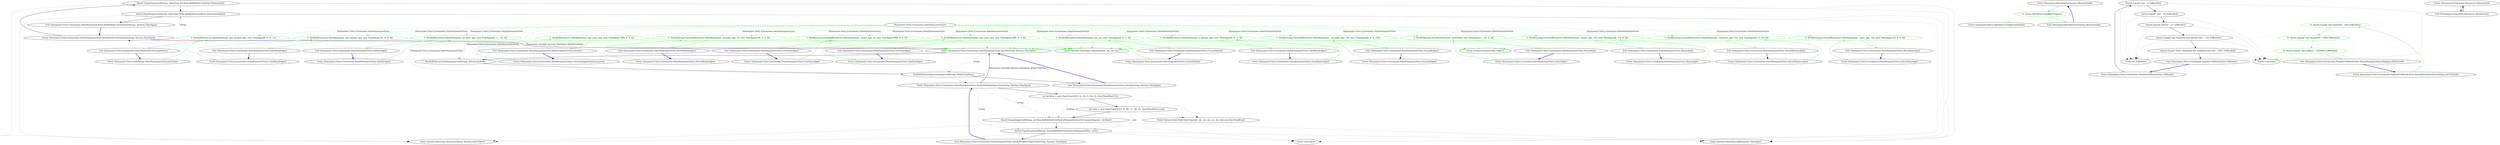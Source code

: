 digraph  {
m0_5 [cluster="System.DateTime.Humanize(bool, System.DateTime?)", file="DateHumanizeTests.cs", label="Entry System.DateTime.Humanize(bool, System.DateTime?)", span="17-17"];
m0_25 [cluster="Humanizer.Tests.Extensions.DateHumanizeTests.SecondsAgo()", file="DateHumanizeTests.cs", label="Entry Humanizer.Tests.Extensions.DateHumanizeTests.SecondsAgo()", span="42-42"];
m0_26 [cluster="Humanizer.Tests.Extensions.DateHumanizeTests.SecondsAgo()", color=green, community=0, file="DateHumanizeTests.cs", label="1: Verify(string.Format(Resources.DateHumanize__seconds_ago, 10), new TimeSpan(0, 0, 0, -10))", span="44-44"];
m0_27 [cluster="Humanizer.Tests.Extensions.DateHumanizeTests.SecondsAgo()", file="DateHumanizeTests.cs", label="Exit Humanizer.Tests.Extensions.DateHumanizeTests.SecondsAgo()", span="42-42"];
m0_41 [cluster="Humanizer.Tests.Extensions.DateHumanizeTests.Yesterday()", file="DateHumanizeTests.cs", label="Entry Humanizer.Tests.Extensions.DateHumanizeTests.Yesterday()", span="72-72"];
m0_42 [cluster="Humanizer.Tests.Extensions.DateHumanizeTests.Yesterday()", color=green, community=0, file="DateHumanizeTests.cs", label="1: Verify(Resources.DateHumanize_yesterday, new TimeSpan(-1, -10, 0, 0))", span="74-74"];
m0_43 [cluster="Humanizer.Tests.Extensions.DateHumanizeTests.Yesterday()", file="DateHumanizeTests.cs", label="Exit Humanizer.Tests.Extensions.DateHumanizeTests.Yesterday()", span="72-72"];
m0_6 [cluster="Unk.Equal", file="DateHumanizeTests.cs", label="Entry Unk.Equal", span=""];
m0_38 [cluster="Humanizer.Tests.Extensions.DateHumanizeTests.HoursAgo()", file="DateHumanizeTests.cs", label="Entry Humanizer.Tests.Extensions.DateHumanizeTests.HoursAgo()", span="66-66"];
m0_39 [cluster="Humanizer.Tests.Extensions.DateHumanizeTests.HoursAgo()", color=green, community=0, file="DateHumanizeTests.cs", label="1: Verify(string.Format(Resources.DateHumanize__hours_ago, 10), new TimeSpan(0, -10, 0, 0))", span="68-68"];
m0_40 [cluster="Humanizer.Tests.Extensions.DateHumanizeTests.HoursAgo()", file="DateHumanizeTests.cs", label="Exit Humanizer.Tests.Extensions.DateHumanizeTests.HoursAgo()", span="66-66"];
m0_21 [cluster="System.TimeSpan.TimeSpan(int, int, int, int)", file="DateHumanizeTests.cs", label="Entry System.TimeSpan.TimeSpan(int, int, int, int)", span="0-0"];
m0_28 [cluster="string.Format(string, object)", file="DateHumanizeTests.cs", label="Entry string.Format(string, object)", span="0-0"];
m0_22 [cluster="Humanizer.Tests.Extensions.DateHumanizeTests.JustNow()", file="DateHumanizeTests.cs", label="Entry Humanizer.Tests.Extensions.DateHumanizeTests.JustNow()", span="36-36"];
m0_23 [cluster="Humanizer.Tests.Extensions.DateHumanizeTests.JustNow()", color=green, community=0, file="DateHumanizeTests.cs", label="1: Verify(Resources.DateHumanize_one_second_ago, new TimeSpan(0, 0, 0, -1))", span="38-38"];
m0_24 [cluster="Humanizer.Tests.Extensions.DateHumanizeTests.JustNow()", file="DateHumanizeTests.cs", label="Exit Humanizer.Tests.Extensions.DateHumanizeTests.JustNow()", span="36-36"];
m0_0 [cluster="Humanizer.Tests.Extensions.DateHumanizeTests.VerifyWithCurrentDate(string, System.TimeSpan)", file="DateHumanizeTests.cs", label="Entry Humanizer.Tests.Extensions.DateHumanizeTests.VerifyWithCurrentDate(string, System.TimeSpan)", span="8-8"];
m0_1 [cluster="Humanizer.Tests.Extensions.DateHumanizeTests.VerifyWithCurrentDate(string, System.TimeSpan)", file="DateHumanizeTests.cs", label="Assert.Equal(expectedString, DateTime.UtcNow.Add(deltaFromNow).Humanize())", span="10-10"];
m0_2 [cluster="Humanizer.Tests.Extensions.DateHumanizeTests.VerifyWithCurrentDate(string, System.TimeSpan)", file="DateHumanizeTests.cs", label="Assert.Equal(expectedString, DateTime.Now.Add(deltaFromNow).Humanize(false))", span="11-11"];
m0_3 [cluster="Humanizer.Tests.Extensions.DateHumanizeTests.VerifyWithCurrentDate(string, System.TimeSpan)", file="DateHumanizeTests.cs", label="Exit Humanizer.Tests.Extensions.DateHumanizeTests.VerifyWithCurrentDate(string, System.TimeSpan)", span="8-8"];
m0_47 [cluster="Humanizer.Tests.Extensions.DateHumanizeTests.OneMonthAgo()", file="DateHumanizeTests.cs", label="Entry Humanizer.Tests.Extensions.DateHumanizeTests.OneMonthAgo()", span="84-84"];
m0_48 [cluster="Humanizer.Tests.Extensions.DateHumanizeTests.OneMonthAgo()", color=green, community=0, file="DateHumanizeTests.cs", label="1: Verify(Resources.DateHumanize_one_month_ago, new TimeSpan(-30, 0, 0, 0))", span="86-86"];
m0_49 [cluster="Humanizer.Tests.Extensions.DateHumanizeTests.OneMonthAgo()", file="DateHumanizeTests.cs", label="Exit Humanizer.Tests.Extensions.DateHumanizeTests.OneMonthAgo()", span="84-84"];
m0_7 [cluster="Humanizer.Tests.Extensions.DateHumanizeTests.VerifyWithDateInjection(string, System.TimeSpan)", file="DateHumanizeTests.cs", label="Entry Humanizer.Tests.Extensions.DateHumanizeTests.VerifyWithDateInjection(string, System.TimeSpan)", span="14-14"];
m0_8 [cluster="Humanizer.Tests.Extensions.DateHumanizeTests.VerifyWithDateInjection(string, System.TimeSpan)", file="DateHumanizeTests.cs", label="var utcNow = new DateTime(2013, 6, 20, 9, 58, 22, DateTimeKind.Utc)", span="16-16"];
m0_10 [cluster="Humanizer.Tests.Extensions.DateHumanizeTests.VerifyWithDateInjection(string, System.TimeSpan)", file="DateHumanizeTests.cs", label="Assert.Equal(expectedString, utcNow.Add(deltaFromNow).Humanize(dateToCompareAgainst: utcNow))", span="19-19"];
m0_11 [cluster="Humanizer.Tests.Extensions.DateHumanizeTests.VerifyWithDateInjection(string, System.TimeSpan)", file="DateHumanizeTests.cs", label="Assert.Equal(expectedString, now.Add(deltaFromNow).Humanize(false, now))", span="20-20"];
m0_9 [cluster="Humanizer.Tests.Extensions.DateHumanizeTests.VerifyWithDateInjection(string, System.TimeSpan)", file="DateHumanizeTests.cs", label="var now = new DateTime(2013, 6, 20, 11, 58, 22, DateTimeKind.Local)", span="17-17"];
m0_12 [cluster="Humanizer.Tests.Extensions.DateHumanizeTests.VerifyWithDateInjection(string, System.TimeSpan)", file="DateHumanizeTests.cs", label="Exit Humanizer.Tests.Extensions.DateHumanizeTests.VerifyWithDateInjection(string, System.TimeSpan)", span="14-14"];
m0_13 [cluster="System.DateTime.DateTime(int, int, int, int, int, int, System.DateTimeKind)", file="DateHumanizeTests.cs", label="Entry System.DateTime.DateTime(int, int, int, int, int, int, System.DateTimeKind)", span="0-0"];
m0_32 [cluster="Humanizer.Tests.Extensions.DateHumanizeTests.AFewMinutesAgo()", file="DateHumanizeTests.cs", label="Entry Humanizer.Tests.Extensions.DateHumanizeTests.AFewMinutesAgo()", span="54-54"];
m0_33 [cluster="Humanizer.Tests.Extensions.DateHumanizeTests.AFewMinutesAgo()", color=green, community=0, file="DateHumanizeTests.cs", label="1: Verify(string.Format(Resources.DateHumanize__minutes_ago, 10), new TimeSpan(0, 0, -10, 0))", span="56-56"];
m0_34 [cluster="Humanizer.Tests.Extensions.DateHumanizeTests.AFewMinutesAgo()", file="DateHumanizeTests.cs", label="Exit Humanizer.Tests.Extensions.DateHumanizeTests.AFewMinutesAgo()", span="54-54"];
m0_44 [cluster="Humanizer.Tests.Extensions.DateHumanizeTests.AFewDaysAgo()", file="DateHumanizeTests.cs", label="Entry Humanizer.Tests.Extensions.DateHumanizeTests.AFewDaysAgo()", span="78-78"];
m0_45 [cluster="Humanizer.Tests.Extensions.DateHumanizeTests.AFewDaysAgo()", color=green, community=0, file="DateHumanizeTests.cs", label="1: Verify(string.Format(Resources.DateHumanize__days_ago, 10), new TimeSpan(-10, 0, 0, 0))", span="80-80"];
m0_46 [cluster="Humanizer.Tests.Extensions.DateHumanizeTests.AFewDaysAgo()", file="DateHumanizeTests.cs", label="Exit Humanizer.Tests.Extensions.DateHumanizeTests.AFewDaysAgo()", span="78-78"];
m0_50 [cluster="Humanizer.Tests.Extensions.DateHumanizeTests.AFewMonthsAgo()", file="DateHumanizeTests.cs", label="Entry Humanizer.Tests.Extensions.DateHumanizeTests.AFewMonthsAgo()", span="90-90"];
m0_51 [cluster="Humanizer.Tests.Extensions.DateHumanizeTests.AFewMonthsAgo()", color=green, community=0, file="DateHumanizeTests.cs", label="1: Verify(string.Format(Resources.DateHumanize__months_ago, 2), new TimeSpan(-60, 0, 0, 0))", span="92-92"];
m0_52 [cluster="Humanizer.Tests.Extensions.DateHumanizeTests.AFewMonthsAgo()", file="DateHumanizeTests.cs", label="Exit Humanizer.Tests.Extensions.DateHumanizeTests.AFewMonthsAgo()", span="90-90"];
m0_4 [cluster="System.DateTime.Add(System.TimeSpan)", file="DateHumanizeTests.cs", label="Entry System.DateTime.Add(System.TimeSpan)", span="0-0"];
m0_35 [cluster="Humanizer.Tests.Extensions.DateHumanizeTests.AnHourAgo()", file="DateHumanizeTests.cs", label="Entry Humanizer.Tests.Extensions.DateHumanizeTests.AnHourAgo()", span="60-60"];
m0_36 [cluster="Humanizer.Tests.Extensions.DateHumanizeTests.AnHourAgo()", color=green, community=0, file="DateHumanizeTests.cs", label="1: Verify(Resources.DateHumanize_an_hour_ago, new TimeSpan(0, -1, -10, 0))", span="62-62"];
m0_37 [cluster="Humanizer.Tests.Extensions.DateHumanizeTests.AnHourAgo()", file="DateHumanizeTests.cs", label="Exit Humanizer.Tests.Extensions.DateHumanizeTests.AnHourAgo()", span="60-60"];
m0_59 [cluster="Humanizer.Tests.Extensions.DateHumanizeTests.FewYearsAgo()", file="DateHumanizeTests.cs", label="Entry Humanizer.Tests.Extensions.DateHumanizeTests.FewYearsAgo()", span="108-108"];
m0_60 [cluster="Humanizer.Tests.Extensions.DateHumanizeTests.FewYearsAgo()", color=green, community=0, file="DateHumanizeTests.cs", label="1: Verify(string.Format(Resources.DateHumanize__years_ago, 2), new TimeSpan(-900, 0, 0, 0))", span="110-110"];
m0_61 [cluster="Humanizer.Tests.Extensions.DateHumanizeTests.FewYearsAgo()", file="DateHumanizeTests.cs", label="Exit Humanizer.Tests.Extensions.DateHumanizeTests.FewYearsAgo()", span="108-108"];
m0_53 [cluster="Humanizer.Tests.Extensions.DateHumanizeTests.OneYearAgoIsNotAccureate()", file="DateHumanizeTests.cs", label="Entry Humanizer.Tests.Extensions.DateHumanizeTests.OneYearAgoIsNotAccureate()", span="96-96"];
m0_54 [cluster="Humanizer.Tests.Extensions.DateHumanizeTests.OneYearAgoIsNotAccureate()", color=green, community=0, file="DateHumanizeTests.cs", label="1: Verify(Resources.DateHumanize_one_year_ago, new TimeSpan(-360, 0, 0, 0))", span="98-98"];
m0_55 [cluster="Humanizer.Tests.Extensions.DateHumanizeTests.OneYearAgoIsNotAccureate()", file="DateHumanizeTests.cs", label="Exit Humanizer.Tests.Extensions.DateHumanizeTests.OneYearAgoIsNotAccureate()", span="96-96"];
m0_56 [cluster="Humanizer.Tests.Extensions.DateHumanizeTests.OneYearAgo()", file="DateHumanizeTests.cs", label="Entry Humanizer.Tests.Extensions.DateHumanizeTests.OneYearAgo()", span="102-102"];
m0_57 [cluster="Humanizer.Tests.Extensions.DateHumanizeTests.OneYearAgo()", color=green, community=0, file="DateHumanizeTests.cs", label="1: Verify(Resources.DateHumanize_one_year_ago, new TimeSpan(-400, 0, 0, 0))", span="104-104"];
m0_58 [cluster="Humanizer.Tests.Extensions.DateHumanizeTests.OneYearAgo()", file="DateHumanizeTests.cs", label="Exit Humanizer.Tests.Extensions.DateHumanizeTests.OneYearAgo()", span="102-102"];
m0_14 [cluster="Humanizer.Tests.Extensions.DateHumanizeTests.Verify(string, System.TimeSpan)", file="DateHumanizeTests.cs", label="Entry Humanizer.Tests.Extensions.DateHumanizeTests.Verify(string, System.TimeSpan)", span="23-23"];
m0_15 [cluster="Humanizer.Tests.Extensions.DateHumanizeTests.Verify(string, System.TimeSpan)", file="DateHumanizeTests.cs", label="VerifyWithCurrentDate(expectedString, deltaFromNow)", span="25-25"];
m0_16 [cluster="Humanizer.Tests.Extensions.DateHumanizeTests.Verify(string, System.TimeSpan)", file="DateHumanizeTests.cs", label="VerifyWithDateInjection(expectedString, deltaFromNow)", span="26-26"];
m0_17 [cluster="Humanizer.Tests.Extensions.DateHumanizeTests.Verify(string, System.TimeSpan)", file="DateHumanizeTests.cs", label="Exit Humanizer.Tests.Extensions.DateHumanizeTests.Verify(string, System.TimeSpan)", span="23-23"];
m0_18 [cluster="Humanizer.Tests.Extensions.DateHumanizeTests.FutureDates()", file="DateHumanizeTests.cs", label="Entry Humanizer.Tests.Extensions.DateHumanizeTests.FutureDates()", span="30-30"];
m0_19 [cluster="Humanizer.Tests.Extensions.DateHumanizeTests.FutureDates()", color=green, community=0, file="DateHumanizeTests.cs", label="1: Verify(Resources.DateHumanize_not_yet, new TimeSpan(0, 0, 1, 0))", span="32-32"];
m0_20 [cluster="Humanizer.Tests.Extensions.DateHumanizeTests.FutureDates()", file="DateHumanizeTests.cs", label="Exit Humanizer.Tests.Extensions.DateHumanizeTests.FutureDates()", span="30-30"];
m0_29 [cluster="Humanizer.Tests.Extensions.DateHumanizeTests.OneMinuteAgo()", file="DateHumanizeTests.cs", label="Entry Humanizer.Tests.Extensions.DateHumanizeTests.OneMinuteAgo()", span="48-48"];
m0_30 [cluster="Humanizer.Tests.Extensions.DateHumanizeTests.OneMinuteAgo()", color=green, community=0, file="DateHumanizeTests.cs", label="1: Verify(Resources.DateHumanize_a_minute_ago, new TimeSpan(0, 0, -1, 0))", span="50-50"];
m0_31 [cluster="Humanizer.Tests.Extensions.DateHumanizeTests.OneMinuteAgo()", file="DateHumanizeTests.cs", label="Exit Humanizer.Tests.Extensions.DateHumanizeTests.OneMinuteAgo()", span="48-48"];
m0_62 [file="DateHumanizeTests.cs", label="Humanizer.Tests.Extensions.DateHumanizeTests", span=""];
m1_7 [cluster="Humanizer.ByteSizeExtensions.Bytes(double)", file="NumberToWordsExtension.cs", label="Entry Humanizer.ByteSizeExtensions.Bytes(double)", span="35-35"];
m1_8 [cluster="Humanizer.ByteSizeExtensions.Bytes(double)", color=green, community=0, file="NumberToWordsExtension.cs", label="0: return ByteSize.FromBytes(input);", span="37-37"];
m1_9 [cluster="Humanizer.ByteSizeExtensions.Bytes(double)", file="NumberToWordsExtension.cs", label="Exit Humanizer.ByteSizeExtensions.Bytes(double)", span="35-35"];
m1_10 [cluster="Humanizer.Bytes.ByteSize.FromBytes(double)", file="NumberToWordsExtension.cs", label="Entry Humanizer.Bytes.ByteSize.FromBytes(double)", span="98-98"];
m2_8 [cluster="Unk.Equal", file="NumberToWordsTests.cs", label="Entry Unk.Equal", span=""];
m2_7 [cluster="int.ToWords()", file="NumberToWordsTests.cs", label="Entry int.ToWords()", span="13-13"];
m2_0 [cluster="Humanizer.Tests.Extensions.NumberToWordsTests.ToWords()", file="NumberToWordsTests.cs", label="Entry Humanizer.Tests.Extensions.NumberToWordsTests.ToWords()", span="6-6"];
m2_1 [cluster="Humanizer.Tests.Extensions.NumberToWordsTests.ToWords()", file="NumberToWordsTests.cs", label="Assert.Equal(''one'', 1.ToWords())", span="8-8"];
m2_2 [cluster="Humanizer.Tests.Extensions.NumberToWordsTests.ToWords()", file="NumberToWordsTests.cs", label="Assert.Equal(''ten'', 10.ToWords())", span="9-9"];
m2_3 [cluster="Humanizer.Tests.Extensions.NumberToWordsTests.ToWords()", file="NumberToWordsTests.cs", label="Assert.Equal(''eleven'', 11.ToWords())", span="10-10"];
m2_4 [cluster="Humanizer.Tests.Extensions.NumberToWordsTests.ToWords()", file="NumberToWordsTests.cs", label="Assert.Equal(''one hundred and twenty-two'', 122.ToWords())", span="11-11"];
m2_5 [cluster="Humanizer.Tests.Extensions.NumberToWordsTests.ToWords()", file="NumberToWordsTests.cs", label="Assert.Equal(''three thousand five hundred and one'', 3501.ToWords())", span="12-12"];
m2_6 [cluster="Humanizer.Tests.Extensions.NumberToWordsTests.ToWords()", file="NumberToWordsTests.cs", label="Exit Humanizer.Tests.Extensions.NumberToWordsTests.ToWords()", span="6-6"];
m2_9 [cluster="Humanizer.Tests.Extensions.NumberToWordsTests.RoundNumbersHaveNoSpaceAtTheEnd()", file="NumberToWordsTests.cs", label="Entry Humanizer.Tests.Extensions.NumberToWordsTests.RoundNumbersHaveNoSpaceAtTheEnd()", span="16-16"];
m2_10 [cluster="Humanizer.Tests.Extensions.NumberToWordsTests.RoundNumbersHaveNoSpaceAtTheEnd()", color=green, community=0, file="NumberToWordsTests.cs", label="0: Assert.Equal(''one hundred'', 100.ToWords())", span="18-18"];
m2_11 [cluster="Humanizer.Tests.Extensions.NumberToWordsTests.RoundNumbersHaveNoSpaceAtTheEnd()", color=green, community=0, file="NumberToWordsTests.cs", label="0: Assert.Equal(''one thousand'', 1000.ToWords())", span="19-19"];
m2_12 [cluster="Humanizer.Tests.Extensions.NumberToWordsTests.RoundNumbersHaveNoSpaceAtTheEnd()", color=green, community=0, file="NumberToWordsTests.cs", label="0: Assert.Equal(''one million'', 1000000.ToWords())", span="20-20"];
m2_13 [cluster="Humanizer.Tests.Extensions.NumberToWordsTests.RoundNumbersHaveNoSpaceAtTheEnd()", file="NumberToWordsTests.cs", label="Exit Humanizer.Tests.Extensions.NumberToWordsTests.RoundNumbersHaveNoSpaceAtTheEnd()", span="16-16"];
m3_0 [cluster="Humanizer.Properties.Resources.Resources()", file="Resources.Designer.cs", label="Entry Humanizer.Properties.Resources.Resources()", span="31-31"];
m3_1 [cluster="Humanizer.Properties.Resources.Resources()", file="Resources.Designer.cs", label="Exit Humanizer.Properties.Resources.Resources()", span="31-31"];
m0_25 -> m0_26  [color=green, key=0, style=solid];
m0_26 -> m0_27  [color=green, key=0, style=solid];
m0_26 -> m0_28  [color=green, key=2, style=dotted];
m0_26 -> m0_21  [color=green, key=2, style=dotted];
m0_26 -> m0_14  [color=green, key=2, style=dotted];
m0_27 -> m0_25  [color=blue, key=0, style=bold];
m0_41 -> m0_42  [color=green, key=0, style=solid];
m0_42 -> m0_43  [color=green, key=0, style=solid];
m0_42 -> m0_21  [color=green, key=2, style=dotted];
m0_42 -> m0_14  [color=green, key=2, style=dotted];
m0_43 -> m0_41  [color=blue, key=0, style=bold];
m0_38 -> m0_39  [color=green, key=0, style=solid];
m0_39 -> m0_40  [color=green, key=0, style=solid];
m0_39 -> m0_28  [color=green, key=2, style=dotted];
m0_39 -> m0_21  [color=green, key=2, style=dotted];
m0_39 -> m0_14  [color=green, key=2, style=dotted];
m0_40 -> m0_38  [color=blue, key=0, style=bold];
m0_22 -> m0_23  [color=green, key=0, style=solid];
m0_23 -> m0_24  [color=green, key=0, style=solid];
m0_23 -> m0_21  [color=green, key=2, style=dotted];
m0_23 -> m0_14  [color=green, key=2, style=dotted];
m0_24 -> m0_22  [color=blue, key=0, style=bold];
m0_0 -> m0_1  [key=0, style=solid];
m0_0 -> m0_2  [color=darkseagreen4, key=1, label=string, style=dashed];
m0_0 -> m0_14  [color=darkorchid, key=3, label="Parameter variable System.TimeSpan deltaFromNow", style=bold];
m0_1 -> m0_2  [key=0, style=solid];
m0_1 -> m0_4  [key=2, style=dotted];
m0_1 -> m0_5  [key=2, style=dotted];
m0_1 -> m0_6  [key=2, style=dotted];
m0_2 -> m0_3  [key=0, style=solid];
m0_2 -> m0_4  [key=2, style=dotted];
m0_2 -> m0_5  [key=2, style=dotted];
m0_2 -> m0_6  [key=2, style=dotted];
m0_3 -> m0_0  [color=blue, key=0, style=bold];
m0_47 -> m0_48  [color=green, key=0, style=solid];
m0_48 -> m0_49  [color=green, key=0, style=solid];
m0_48 -> m0_21  [color=green, key=2, style=dotted];
m0_48 -> m0_14  [color=green, key=2, style=dotted];
m0_49 -> m0_47  [color=blue, key=0, style=bold];
m0_7 -> m0_8  [key=0, style=solid];
m0_7 -> m0_10  [color=darkseagreen4, key=1, label=string, style=dashed];
m0_7 -> m0_11  [color=darkseagreen4, key=1, label=string, style=dashed];
m0_7 -> m0_14  [color=darkorchid, key=3, label="Parameter variable System.TimeSpan deltaFromNow", style=bold];
m0_8 -> m0_9  [key=0, style=solid];
m0_8 -> m0_13  [key=2, style=dotted];
m0_8 -> m0_10  [color=darkseagreen4, key=1, label=utcNow, style=dashed];
m0_10 -> m0_11  [key=0, style=solid];
m0_10 -> m0_4  [key=2, style=dotted];
m0_10 -> m0_5  [key=2, style=dotted];
m0_10 -> m0_6  [key=2, style=dotted];
m0_11 -> m0_12  [key=0, style=solid];
m0_11 -> m0_4  [key=2, style=dotted];
m0_11 -> m0_5  [key=2, style=dotted];
m0_11 -> m0_6  [key=2, style=dotted];
m0_9 -> m0_10  [key=0, style=solid];
m0_9 -> m0_13  [key=2, style=dotted];
m0_9 -> m0_11  [color=darkseagreen4, key=1, label=now, style=dashed];
m0_12 -> m0_7  [color=blue, key=0, style=bold];
m0_32 -> m0_33  [color=green, key=0, style=solid];
m0_33 -> m0_34  [color=green, key=0, style=solid];
m0_33 -> m0_28  [color=green, key=2, style=dotted];
m0_33 -> m0_21  [color=green, key=2, style=dotted];
m0_33 -> m0_14  [color=green, key=2, style=dotted];
m0_34 -> m0_32  [color=blue, key=0, style=bold];
m0_44 -> m0_45  [color=green, key=0, style=solid];
m0_45 -> m0_46  [color=green, key=0, style=solid];
m0_45 -> m0_28  [color=green, key=2, style=dotted];
m0_45 -> m0_21  [color=green, key=2, style=dotted];
m0_45 -> m0_14  [color=green, key=2, style=dotted];
m0_46 -> m0_44  [color=blue, key=0, style=bold];
m0_50 -> m0_51  [color=green, key=0, style=solid];
m0_51 -> m0_52  [color=green, key=0, style=solid];
m0_51 -> m0_28  [color=green, key=2, style=dotted];
m0_51 -> m0_21  [color=green, key=2, style=dotted];
m0_51 -> m0_14  [color=green, key=2, style=dotted];
m0_52 -> m0_50  [color=blue, key=0, style=bold];
m0_35 -> m0_36  [color=green, key=0, style=solid];
m0_36 -> m0_37  [color=green, key=0, style=solid];
m0_36 -> m0_21  [color=green, key=2, style=dotted];
m0_36 -> m0_14  [color=green, key=2, style=dotted];
m0_37 -> m0_35  [color=blue, key=0, style=bold];
m0_59 -> m0_60  [color=green, key=0, style=solid];
m0_60 -> m0_61  [color=green, key=0, style=solid];
m0_60 -> m0_28  [color=green, key=2, style=dotted];
m0_60 -> m0_21  [color=green, key=2, style=dotted];
m0_60 -> m0_14  [color=green, key=2, style=dotted];
m0_61 -> m0_59  [color=blue, key=0, style=bold];
m0_53 -> m0_54  [color=green, key=0, style=solid];
m0_54 -> m0_55  [color=green, key=0, style=solid];
m0_54 -> m0_21  [color=green, key=2, style=dotted];
m0_54 -> m0_14  [color=green, key=2, style=dotted];
m0_55 -> m0_53  [color=blue, key=0, style=bold];
m0_56 -> m0_57  [color=green, key=0, style=solid];
m0_57 -> m0_58  [color=green, key=0, style=solid];
m0_57 -> m0_21  [color=green, key=2, style=dotted];
m0_57 -> m0_14  [color=green, key=2, style=dotted];
m0_58 -> m0_56  [color=blue, key=0, style=bold];
m0_14 -> m0_15  [key=0, style=solid];
m0_14 -> m0_16  [color=darkseagreen4, key=1, label=string, style=dashed];
m0_15 -> m0_16  [key=0, style=solid];
m0_15 -> m0_0  [key=2, style=dotted];
m0_16 -> m0_17  [key=0, style=solid];
m0_16 -> m0_7  [key=2, style=dotted];
m0_17 -> m0_14  [color=blue, key=0, style=bold];
m0_18 -> m0_19  [color=green, key=0, style=solid];
m0_19 -> m0_20  [color=green, key=0, style=solid];
m0_19 -> m0_21  [color=green, key=2, style=dotted];
m0_19 -> m0_14  [color=green, key=2, style=dotted];
m0_20 -> m0_18  [color=blue, key=0, style=bold];
m0_29 -> m0_30  [color=green, key=0, style=solid];
m0_30 -> m0_31  [color=green, key=0, style=solid];
m0_30 -> m0_21  [color=green, key=2, style=dotted];
m0_30 -> m0_14  [color=green, key=2, style=dotted];
m0_31 -> m0_29  [color=blue, key=0, style=bold];
m0_62 -> m0_15  [color=darkseagreen4, key=1, label="Humanizer.Tests.Extensions.DateHumanizeTests", style=dashed];
m0_62 -> m0_16  [color=darkseagreen4, key=1, label="Humanizer.Tests.Extensions.DateHumanizeTests", style=dashed];
m0_62 -> m0_19  [color=green, key=1, label="Humanizer.Tests.Extensions.DateHumanizeTests", style=dashed];
m0_62 -> m0_23  [color=green, key=1, label="Humanizer.Tests.Extensions.DateHumanizeTests", style=dashed];
m0_62 -> m0_26  [color=green, key=1, label="Humanizer.Tests.Extensions.DateHumanizeTests", style=dashed];
m0_62 -> m0_30  [color=green, key=1, label="Humanizer.Tests.Extensions.DateHumanizeTests", style=dashed];
m0_62 -> m0_33  [color=green, key=1, label="Humanizer.Tests.Extensions.DateHumanizeTests", style=dashed];
m0_62 -> m0_36  [color=green, key=1, label="Humanizer.Tests.Extensions.DateHumanizeTests", style=dashed];
m0_62 -> m0_39  [color=green, key=1, label="Humanizer.Tests.Extensions.DateHumanizeTests", style=dashed];
m0_62 -> m0_42  [color=green, key=1, label="Humanizer.Tests.Extensions.DateHumanizeTests", style=dashed];
m0_62 -> m0_45  [color=green, key=1, label="Humanizer.Tests.Extensions.DateHumanizeTests", style=dashed];
m0_62 -> m0_48  [color=green, key=1, label="Humanizer.Tests.Extensions.DateHumanizeTests", style=dashed];
m0_62 -> m0_51  [color=green, key=1, label="Humanizer.Tests.Extensions.DateHumanizeTests", style=dashed];
m0_62 -> m0_54  [color=green, key=1, label="Humanizer.Tests.Extensions.DateHumanizeTests", style=dashed];
m0_62 -> m0_57  [color=green, key=1, label="Humanizer.Tests.Extensions.DateHumanizeTests", style=dashed];
m0_62 -> m0_60  [color=green, key=1, label="Humanizer.Tests.Extensions.DateHumanizeTests", style=dashed];
m1_7 -> m1_8  [color=green, key=0, style=solid];
m1_8 -> m1_9  [color=green, key=0, style=solid];
m1_8 -> m1_10  [color=green, key=2, style=dotted];
m1_9 -> m1_7  [color=blue, key=0, style=bold];
m2_0 -> m2_1  [key=0, style=solid];
m2_1 -> m2_7  [key=2, style=dotted];
m2_1 -> m2_8  [key=2, style=dotted];
m2_1 -> m2_2  [key=0, style=solid];
m2_2 -> m2_7  [key=2, style=dotted];
m2_2 -> m2_8  [key=2, style=dotted];
m2_2 -> m2_3  [key=0, style=solid];
m2_3 -> m2_7  [key=2, style=dotted];
m2_3 -> m2_8  [key=2, style=dotted];
m2_3 -> m2_4  [key=0, style=solid];
m2_4 -> m2_7  [key=2, style=dotted];
m2_4 -> m2_8  [key=2, style=dotted];
m2_4 -> m2_5  [key=0, style=solid];
m2_5 -> m2_7  [key=2, style=dotted];
m2_5 -> m2_8  [key=2, style=dotted];
m2_5 -> m2_6  [key=0, style=solid];
m2_6 -> m2_0  [color=blue, key=0, style=bold];
m2_9 -> m2_10  [color=green, key=0, style=solid];
m2_10 -> m2_11  [color=green, key=0, style=solid];
m2_10 -> m2_7  [color=green, key=2, style=dotted];
m2_10 -> m2_8  [color=green, key=2, style=dotted];
m2_11 -> m2_12  [color=green, key=0, style=solid];
m2_11 -> m2_7  [color=green, key=2, style=dotted];
m2_11 -> m2_8  [color=green, key=2, style=dotted];
m2_12 -> m2_13  [color=green, key=0, style=solid];
m2_12 -> m2_7  [color=green, key=2, style=dotted];
m2_12 -> m2_8  [color=green, key=2, style=dotted];
m2_13 -> m2_9  [color=blue, key=0, style=bold];
m3_0 -> m3_1  [key=0, style=solid];
m3_1 -> m3_0  [color=blue, key=0, style=bold];
}
